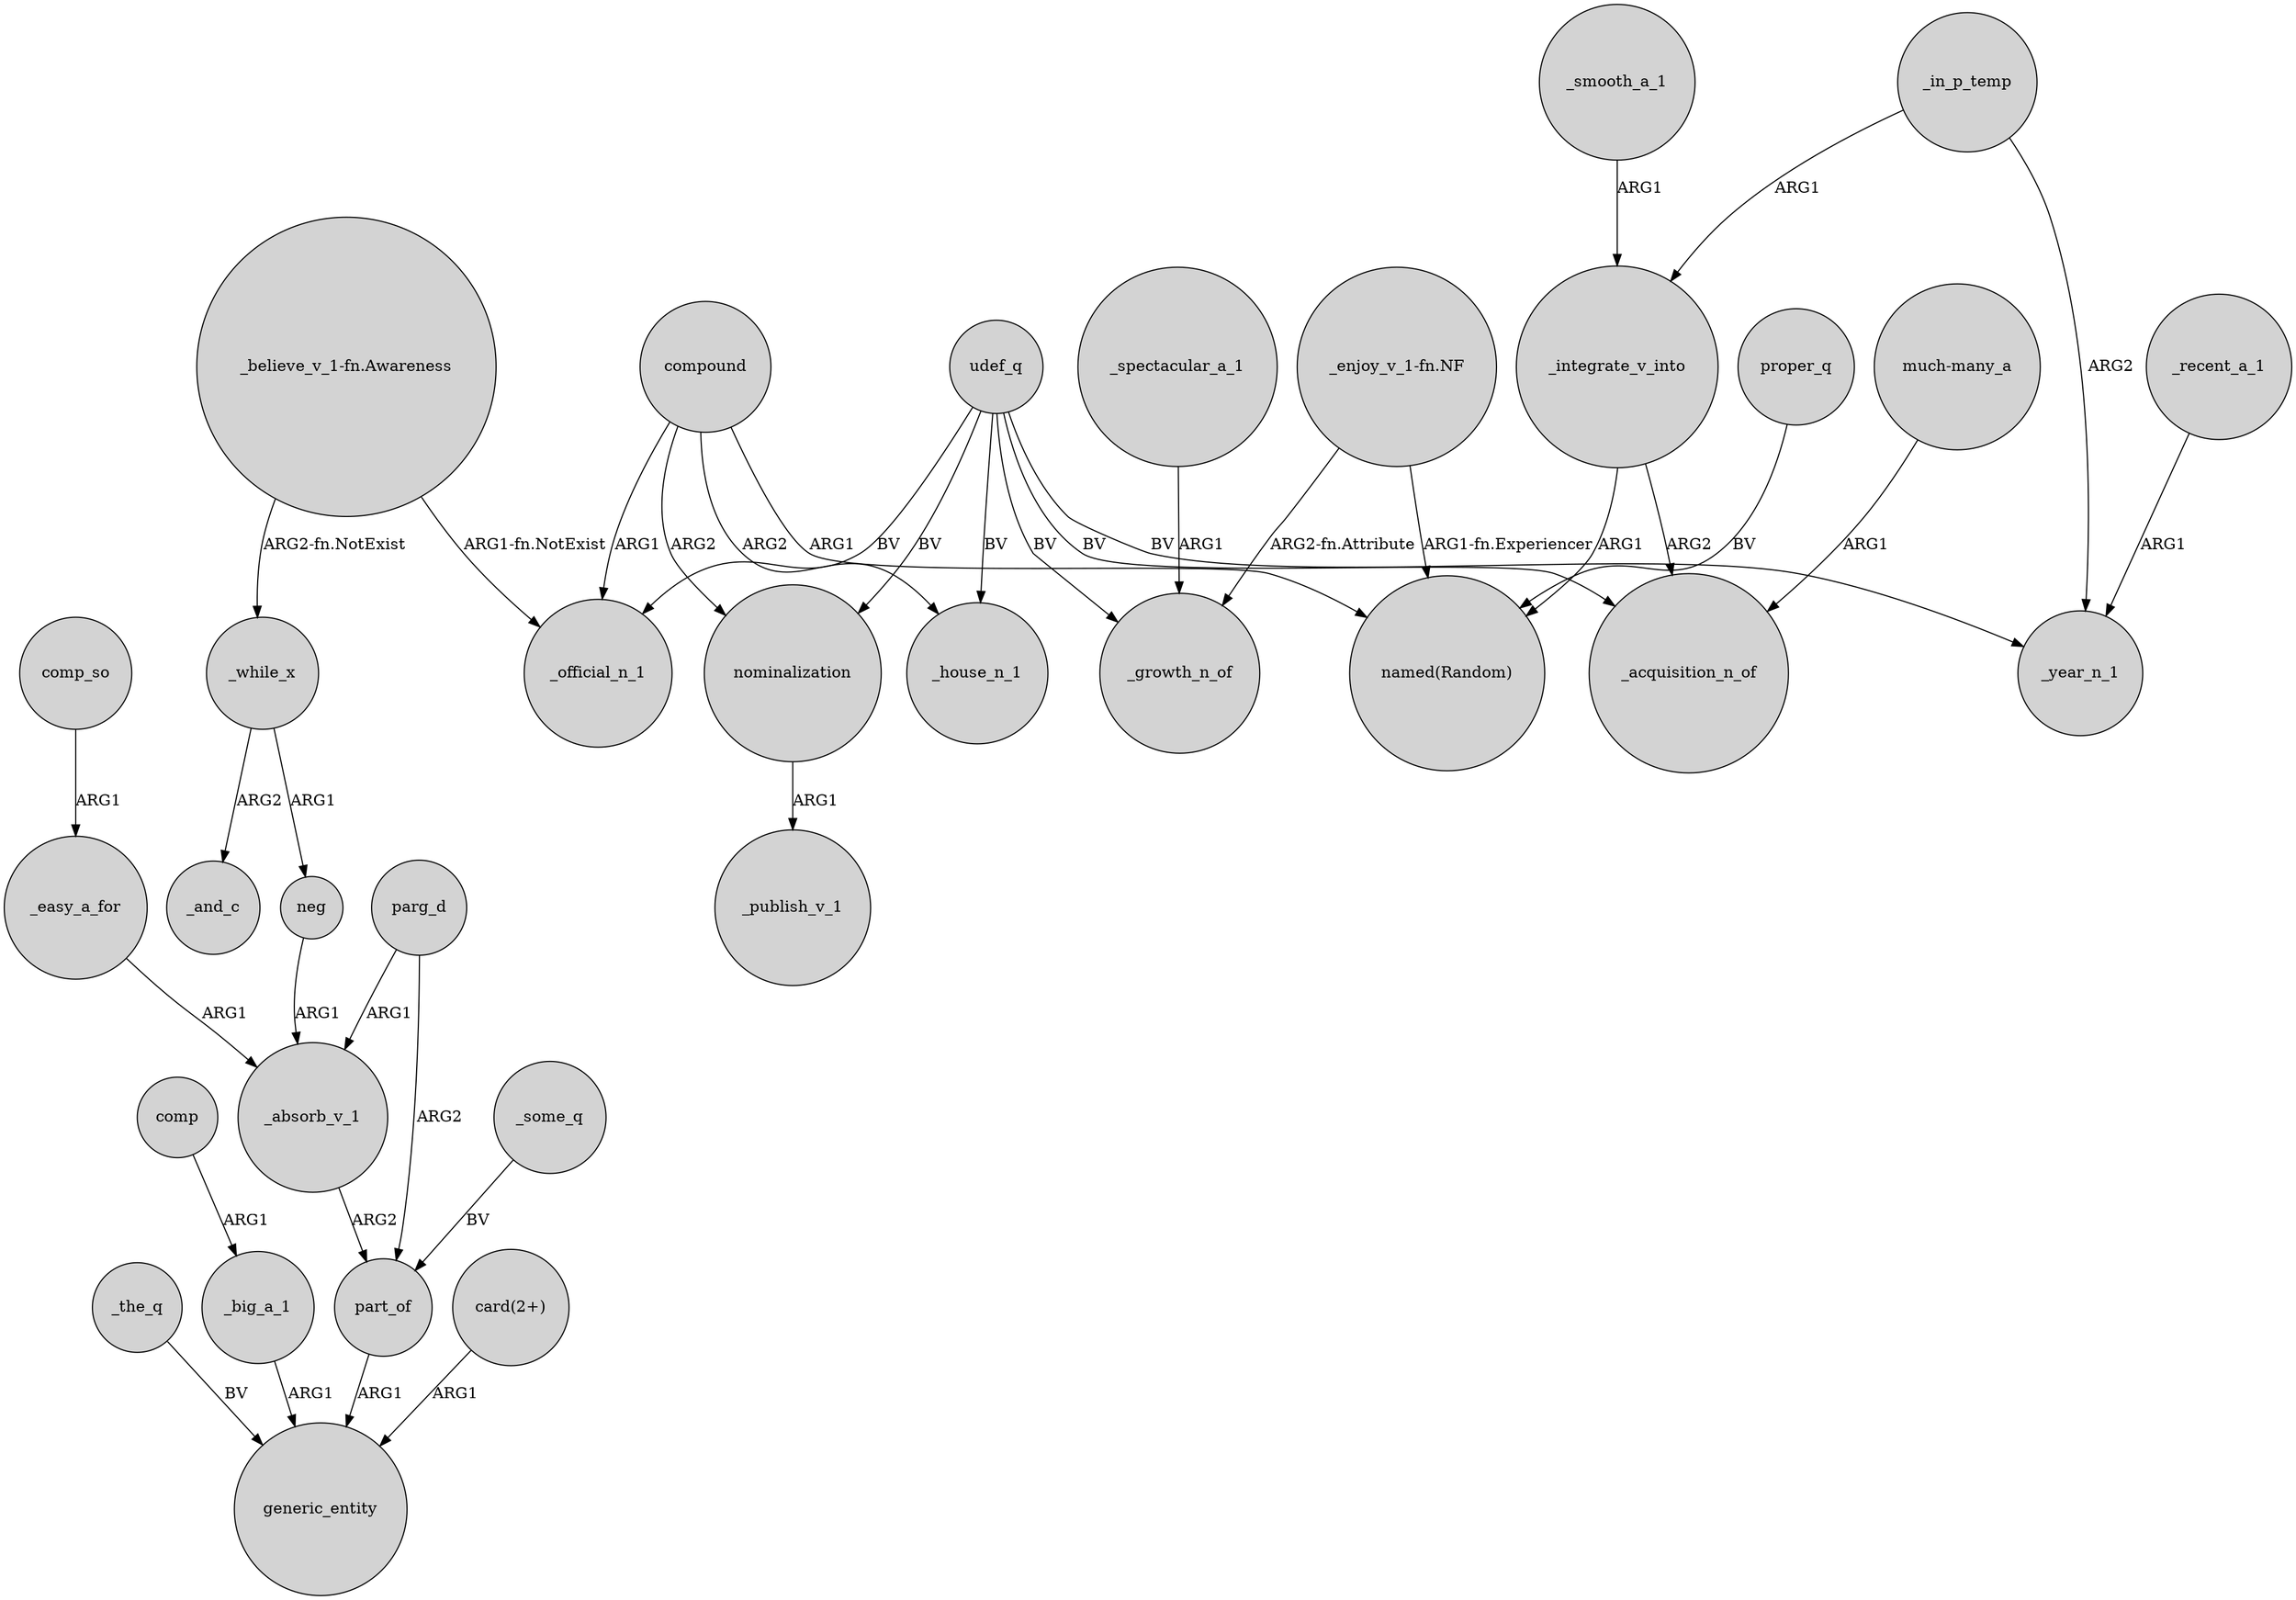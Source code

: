 digraph {
	node [shape=circle style=filled]
	_the_q -> generic_entity [label=BV]
	comp -> _big_a_1 [label=ARG1]
	_spectacular_a_1 -> _growth_n_of [label=ARG1]
	_big_a_1 -> generic_entity [label=ARG1]
	compound -> _house_n_1 [label=ARG2]
	neg -> _absorb_v_1 [label=ARG1]
	_while_x -> neg [label=ARG1]
	compound -> nominalization [label=ARG2]
	"_believe_v_1-fn.Awareness" -> _official_n_1 [label="ARG1-fn.NotExist"]
	_while_x -> _and_c [label=ARG2]
	_integrate_v_into -> _acquisition_n_of [label=ARG2]
	_absorb_v_1 -> part_of [label=ARG2]
	part_of -> generic_entity [label=ARG1]
	udef_q -> _house_n_1 [label=BV]
	"much-many_a" -> _acquisition_n_of [label=ARG1]
	_some_q -> part_of [label=BV]
	_in_p_temp -> _year_n_1 [label=ARG2]
	comp_so -> _easy_a_for [label=ARG1]
	_integrate_v_into -> "named(Random)" [label=ARG1]
	udef_q -> _acquisition_n_of [label=BV]
	udef_q -> _official_n_1 [label=BV]
	_recent_a_1 -> _year_n_1 [label=ARG1]
	"_enjoy_v_1-fn.NF" -> _growth_n_of [label="ARG2-fn.Attribute"]
	parg_d -> _absorb_v_1 [label=ARG1]
	compound -> "named(Random)" [label=ARG1]
	"_believe_v_1-fn.Awareness" -> _while_x [label="ARG2-fn.NotExist"]
	udef_q -> nominalization [label=BV]
	"_enjoy_v_1-fn.NF" -> "named(Random)" [label="ARG1-fn.Experiencer"]
	"card(2+)" -> generic_entity [label=ARG1]
	_in_p_temp -> _integrate_v_into [label=ARG1]
	compound -> _official_n_1 [label=ARG1]
	udef_q -> _year_n_1 [label=BV]
	parg_d -> part_of [label=ARG2]
	_easy_a_for -> _absorb_v_1 [label=ARG1]
	udef_q -> _growth_n_of [label=BV]
	proper_q -> "named(Random)" [label=BV]
	_smooth_a_1 -> _integrate_v_into [label=ARG1]
	nominalization -> _publish_v_1 [label=ARG1]
}
